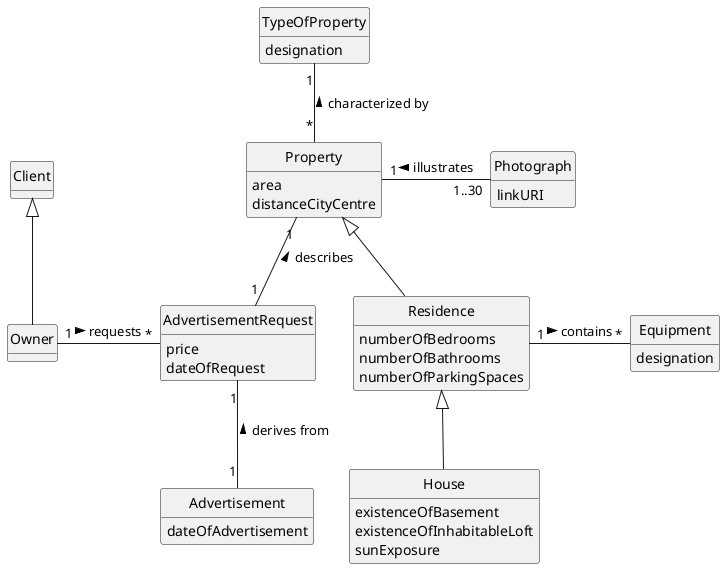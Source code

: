 @startuml
skinparam monochrome true
skinparam packageStyle rectangle
skinparam shadowing false

skinparam classAttributeIconSize 0

hide circle
hide methods

class Client{}

class Owner {}

class AdvertisementRequest {
price
dateOfRequest
}
class Advertisement {
dateOfAdvertisement
}


class Property {
area
distanceCityCentre
}

class TypeOfProperty{
designation
}

class Photograph{
linkURI
}

class Residence {
numberOfBedrooms
numberOfBathrooms
numberOfParkingSpaces
}

class House{
existenceOfBasement
existenceOfInhabitableLoft
sunExposure
}

class Equipment {
designation
}

Client <|-- Owner
AdvertisementRequest"*" --l "1" Owner: requests <
AdvertisementRequest"1" -- "1" Advertisement: derives from <
Property"1" -- "1"AdvertisementRequest: describes <
Property  <|-- Residence
Residence <|-- House
Residence"1" --r "*"Equipment : contains >
Property"1" --r "1..30"Photograph: illustrates <
Property"*" --up "1"TypeOfProperty: characterized by >


@enduml